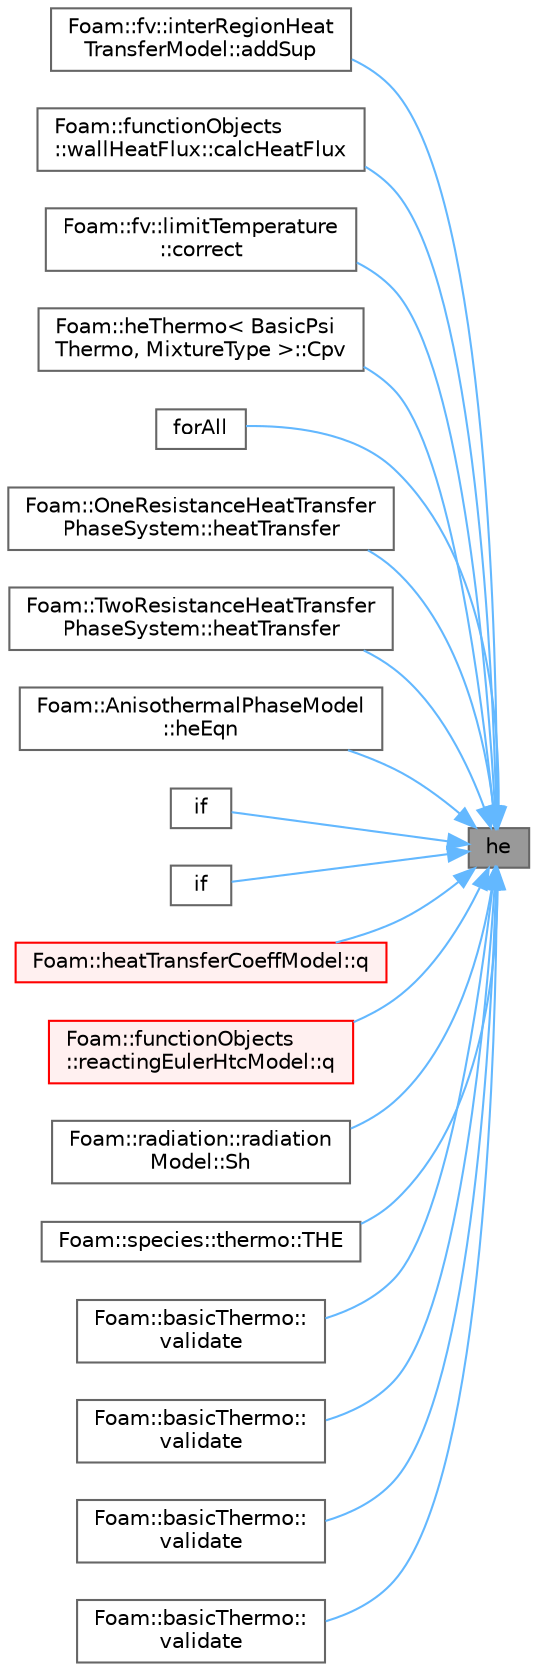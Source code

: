digraph "he"
{
 // LATEX_PDF_SIZE
  bgcolor="transparent";
  edge [fontname=Helvetica,fontsize=10,labelfontname=Helvetica,labelfontsize=10];
  node [fontname=Helvetica,fontsize=10,shape=box,height=0.2,width=0.4];
  rankdir="RL";
  Node1 [id="Node000001",label="he",height=0.2,width=0.4,color="gray40", fillcolor="grey60", style="filled", fontcolor="black",tooltip=" "];
  Node1 -> Node2 [id="edge1_Node000001_Node000002",dir="back",color="steelblue1",style="solid",tooltip=" "];
  Node2 [id="Node000002",label="Foam::fv::interRegionHeat\lTransferModel::addSup",height=0.2,width=0.4,color="grey40", fillcolor="white", style="filled",URL="$classFoam_1_1fv_1_1interRegionHeatTransferModel.html#a6944ee16225e24c97df423c35d4cd199",tooltip=" "];
  Node1 -> Node3 [id="edge2_Node000001_Node000003",dir="back",color="steelblue1",style="solid",tooltip=" "];
  Node3 [id="Node000003",label="Foam::functionObjects\l::wallHeatFlux::calcHeatFlux",height=0.2,width=0.4,color="grey40", fillcolor="white", style="filled",URL="$classFoam_1_1functionObjects_1_1wallHeatFlux.html#affe70dcd7dca8d10f89c628e87627b3d",tooltip=" "];
  Node1 -> Node4 [id="edge3_Node000001_Node000004",dir="back",color="steelblue1",style="solid",tooltip=" "];
  Node4 [id="Node000004",label="Foam::fv::limitTemperature\l::correct",height=0.2,width=0.4,color="grey40", fillcolor="white", style="filled",URL="$classFoam_1_1fv_1_1limitTemperature.html#ab413c9f63cec07b4f4a71580fe00a632",tooltip=" "];
  Node1 -> Node5 [id="edge4_Node000001_Node000005",dir="back",color="steelblue1",style="solid",tooltip=" "];
  Node5 [id="Node000005",label="Foam::heThermo\< BasicPsi\lThermo, MixtureType \>::Cpv",height=0.2,width=0.4,color="grey40", fillcolor="white", style="filled",URL="$classFoam_1_1heThermo.html#a0db7d3d9ae81ea8e930869a25373ada4",tooltip=" "];
  Node1 -> Node6 [id="edge5_Node000001_Node000006",dir="back",color="steelblue1",style="solid",tooltip=" "];
  Node6 [id="Node000006",label="forAll",height=0.2,width=0.4,color="grey40", fillcolor="white", style="filled",URL="$fluid_2createFluidFields_8H.html#a9355a38e2751fb0aed092ab612f7a29f",tooltip=" "];
  Node1 -> Node7 [id="edge6_Node000001_Node000007",dir="back",color="steelblue1",style="solid",tooltip=" "];
  Node7 [id="Node000007",label="Foam::OneResistanceHeatTransfer\lPhaseSystem::heatTransfer",height=0.2,width=0.4,color="grey40", fillcolor="white", style="filled",URL="$classFoam_1_1OneResistanceHeatTransferPhaseSystem.html#a2d0c7d5c94a614b95413774250f482fa",tooltip=" "];
  Node1 -> Node8 [id="edge7_Node000001_Node000008",dir="back",color="steelblue1",style="solid",tooltip=" "];
  Node8 [id="Node000008",label="Foam::TwoResistanceHeatTransfer\lPhaseSystem::heatTransfer",height=0.2,width=0.4,color="grey40", fillcolor="white", style="filled",URL="$classFoam_1_1TwoResistanceHeatTransferPhaseSystem.html#a2d0c7d5c94a614b95413774250f482fa",tooltip=" "];
  Node1 -> Node9 [id="edge8_Node000001_Node000009",dir="back",color="steelblue1",style="solid",tooltip=" "];
  Node9 [id="Node000009",label="Foam::AnisothermalPhaseModel\l::heEqn",height=0.2,width=0.4,color="grey40", fillcolor="white", style="filled",URL="$classFoam_1_1AnisothermalPhaseModel.html#aedc5c76cea28153e35bd6927014184dd",tooltip=" "];
  Node1 -> Node10 [id="edge9_Node000001_Node000010",dir="back",color="steelblue1",style="solid",tooltip=" "];
  Node10 [id="Node000010",label="if",height=0.2,width=0.4,color="grey40", fillcolor="white", style="filled",URL="$compressible_2rhoPimpleAdiabaticFoam_2EEqn_8H.html#a3da75ae571983aea7f293de3f369c486",tooltip=" "];
  Node1 -> Node11 [id="edge10_Node000001_Node000011",dir="back",color="steelblue1",style="solid",tooltip=" "];
  Node11 [id="Node000011",label="if",height=0.2,width=0.4,color="grey40", fillcolor="white", style="filled",URL="$heatTransfer_2thermoFoam_2EEqn_8H.html#a7b3cea6c9288330db93cbf0fbc888477",tooltip=" "];
  Node1 -> Node12 [id="edge11_Node000001_Node000012",dir="back",color="steelblue1",style="solid",tooltip=" "];
  Node12 [id="Node000012",label="Foam::heatTransferCoeffModel::q",height=0.2,width=0.4,color="red", fillcolor="#FFF0F0", style="filled",URL="$classFoam_1_1heatTransferCoeffModel.html#aa0bf83cbb57b44d1f3ce320a2fb51e77",tooltip=" "];
  Node1 -> Node15 [id="edge12_Node000001_Node000015",dir="back",color="steelblue1",style="solid",tooltip=" "];
  Node15 [id="Node000015",label="Foam::functionObjects\l::reactingEulerHtcModel::q",height=0.2,width=0.4,color="red", fillcolor="#FFF0F0", style="filled",URL="$classFoam_1_1functionObjects_1_1reactingEulerHtcModel.html#aa0bf83cbb57b44d1f3ce320a2fb51e77",tooltip=" "];
  Node1 -> Node17 [id="edge13_Node000001_Node000017",dir="back",color="steelblue1",style="solid",tooltip=" "];
  Node17 [id="Node000017",label="Foam::radiation::radiation\lModel::Sh",height=0.2,width=0.4,color="grey40", fillcolor="white", style="filled",URL="$classFoam_1_1radiation_1_1radiationModel.html#ae81c8e05b1396ef8832b071387e5222f",tooltip=" "];
  Node1 -> Node18 [id="edge14_Node000001_Node000018",dir="back",color="steelblue1",style="solid",tooltip=" "];
  Node18 [id="Node000018",label="Foam::species::thermo::THE",height=0.2,width=0.4,color="grey40", fillcolor="white", style="filled",URL="$classFoam_1_1species_1_1thermo.html#a3d9f020af2207b15b7eaaee59e675e24",tooltip=" "];
  Node1 -> Node19 [id="edge15_Node000001_Node000019",dir="back",color="steelblue1",style="solid",tooltip=" "];
  Node19 [id="Node000019",label="Foam::basicThermo::\lvalidate",height=0.2,width=0.4,color="grey40", fillcolor="white", style="filled",URL="$classFoam_1_1basicThermo.html#ab78135c4dda83acd7424f7e3277eba3f",tooltip=" "];
  Node1 -> Node20 [id="edge16_Node000001_Node000020",dir="back",color="steelblue1",style="solid",tooltip=" "];
  Node20 [id="Node000020",label="Foam::basicThermo::\lvalidate",height=0.2,width=0.4,color="grey40", fillcolor="white", style="filled",URL="$classFoam_1_1basicThermo.html#a0144ce0314af9a7953530fbbaa42a7e3",tooltip=" "];
  Node1 -> Node21 [id="edge17_Node000001_Node000021",dir="back",color="steelblue1",style="solid",tooltip=" "];
  Node21 [id="Node000021",label="Foam::basicThermo::\lvalidate",height=0.2,width=0.4,color="grey40", fillcolor="white", style="filled",URL="$classFoam_1_1basicThermo.html#ae8dd0eb8279cf482293558f3a795c2c7",tooltip=" "];
  Node1 -> Node22 [id="edge18_Node000001_Node000022",dir="back",color="steelblue1",style="solid",tooltip=" "];
  Node22 [id="Node000022",label="Foam::basicThermo::\lvalidate",height=0.2,width=0.4,color="grey40", fillcolor="white", style="filled",URL="$classFoam_1_1basicThermo.html#a9c85a483aee8913a4ff0f76fa067c7c5",tooltip=" "];
}
